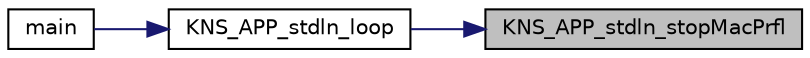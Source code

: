 digraph "KNS_APP_stdln_stopMacPrfl"
{
 // INTERACTIVE_SVG=YES
 // LATEX_PDF_SIZE
  edge [fontname="Helvetica",fontsize="10",labelfontname="Helvetica",labelfontsize="10"];
  node [fontname="Helvetica",fontsize="10",shape=record];
  rankdir="RL";
  Node1 [label="KNS_APP_stdln_stopMacPrfl",height=0.2,width=0.4,color="black", fillcolor="grey75", style="filled", fontcolor="black",tooltip="Stop MAC profile for the standalone application."];
  Node1 -> Node2 [dir="back",color="midnightblue",fontsize="10",style="solid",fontname="Helvetica"];
  Node2 [label="KNS_APP_stdln_loop",height=0.2,width=0.4,color="black", fillcolor="white", style="filled",URL="$dd/d41/group___k_n_s___a_p_p.html#ga7dcd894e8e120e17325f7801d136d938",tooltip="This fct is a very basic standalone application."];
  Node2 -> Node3 [dir="back",color="midnightblue",fontsize="10",style="solid",fontname="Helvetica"];
  Node3 [label="main",height=0.2,width=0.4,color="black", fillcolor="white", style="filled",URL="$d0/d29/main_8c.html#a840291bc02cba5474a4cb46a9b9566fe",tooltip="The application entry point."];
}
